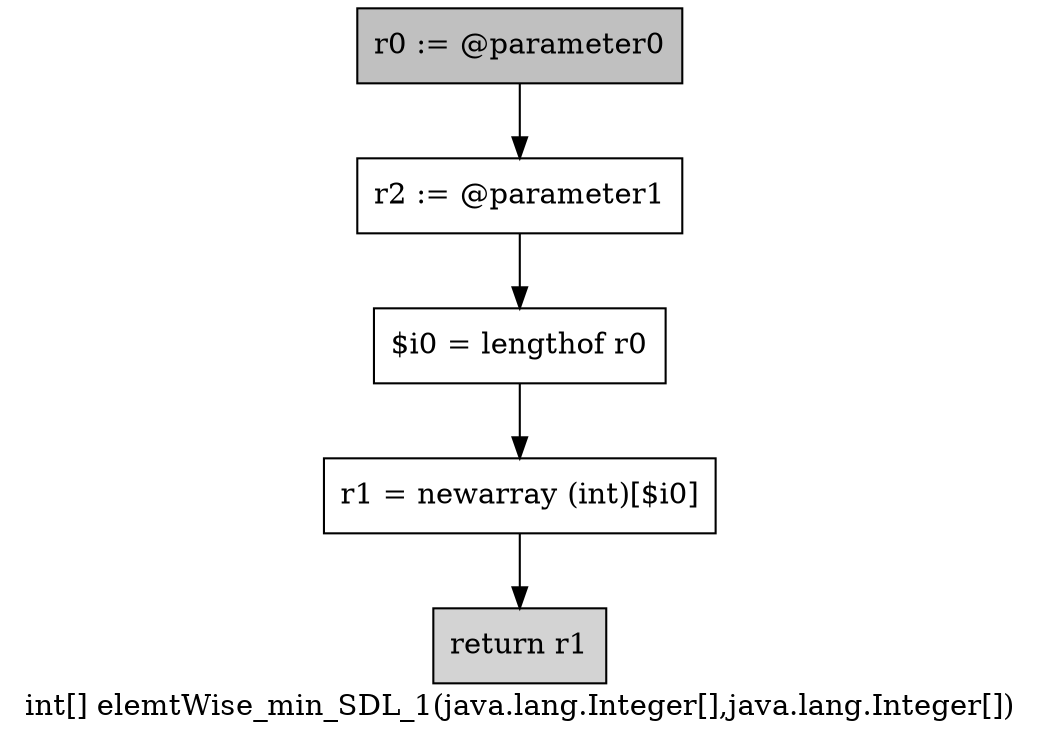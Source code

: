 digraph "int[] elemtWise_min_SDL_1(java.lang.Integer[],java.lang.Integer[])" {
    label="int[] elemtWise_min_SDL_1(java.lang.Integer[],java.lang.Integer[])";
    node [shape=box];
    "0" [style=filled,fillcolor=gray,label="r0 := @parameter0",];
    "1" [label="r2 := @parameter1",];
    "0"->"1";
    "2" [label="$i0 = lengthof r0",];
    "1"->"2";
    "3" [label="r1 = newarray (int)[$i0]",];
    "2"->"3";
    "4" [style=filled,fillcolor=lightgray,label="return r1",];
    "3"->"4";
}
